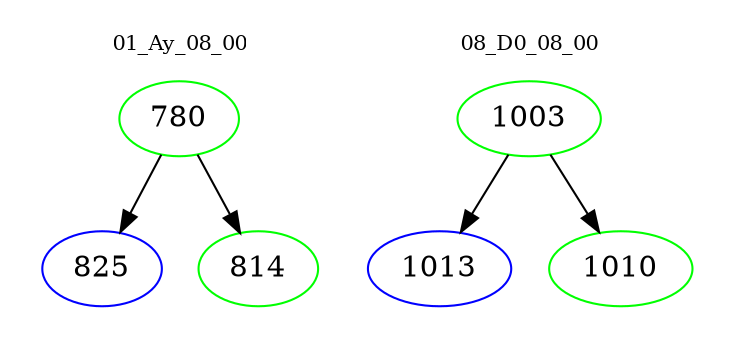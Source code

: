 digraph{
subgraph cluster_0 {
color = white
label = "01_Ay_08_00";
fontsize=10;
T0_780 [label="780", color="green"]
T0_780 -> T0_825 [color="black"]
T0_825 [label="825", color="blue"]
T0_780 -> T0_814 [color="black"]
T0_814 [label="814", color="green"]
}
subgraph cluster_1 {
color = white
label = "08_D0_08_00";
fontsize=10;
T1_1003 [label="1003", color="green"]
T1_1003 -> T1_1013 [color="black"]
T1_1013 [label="1013", color="blue"]
T1_1003 -> T1_1010 [color="black"]
T1_1010 [label="1010", color="green"]
}
}
